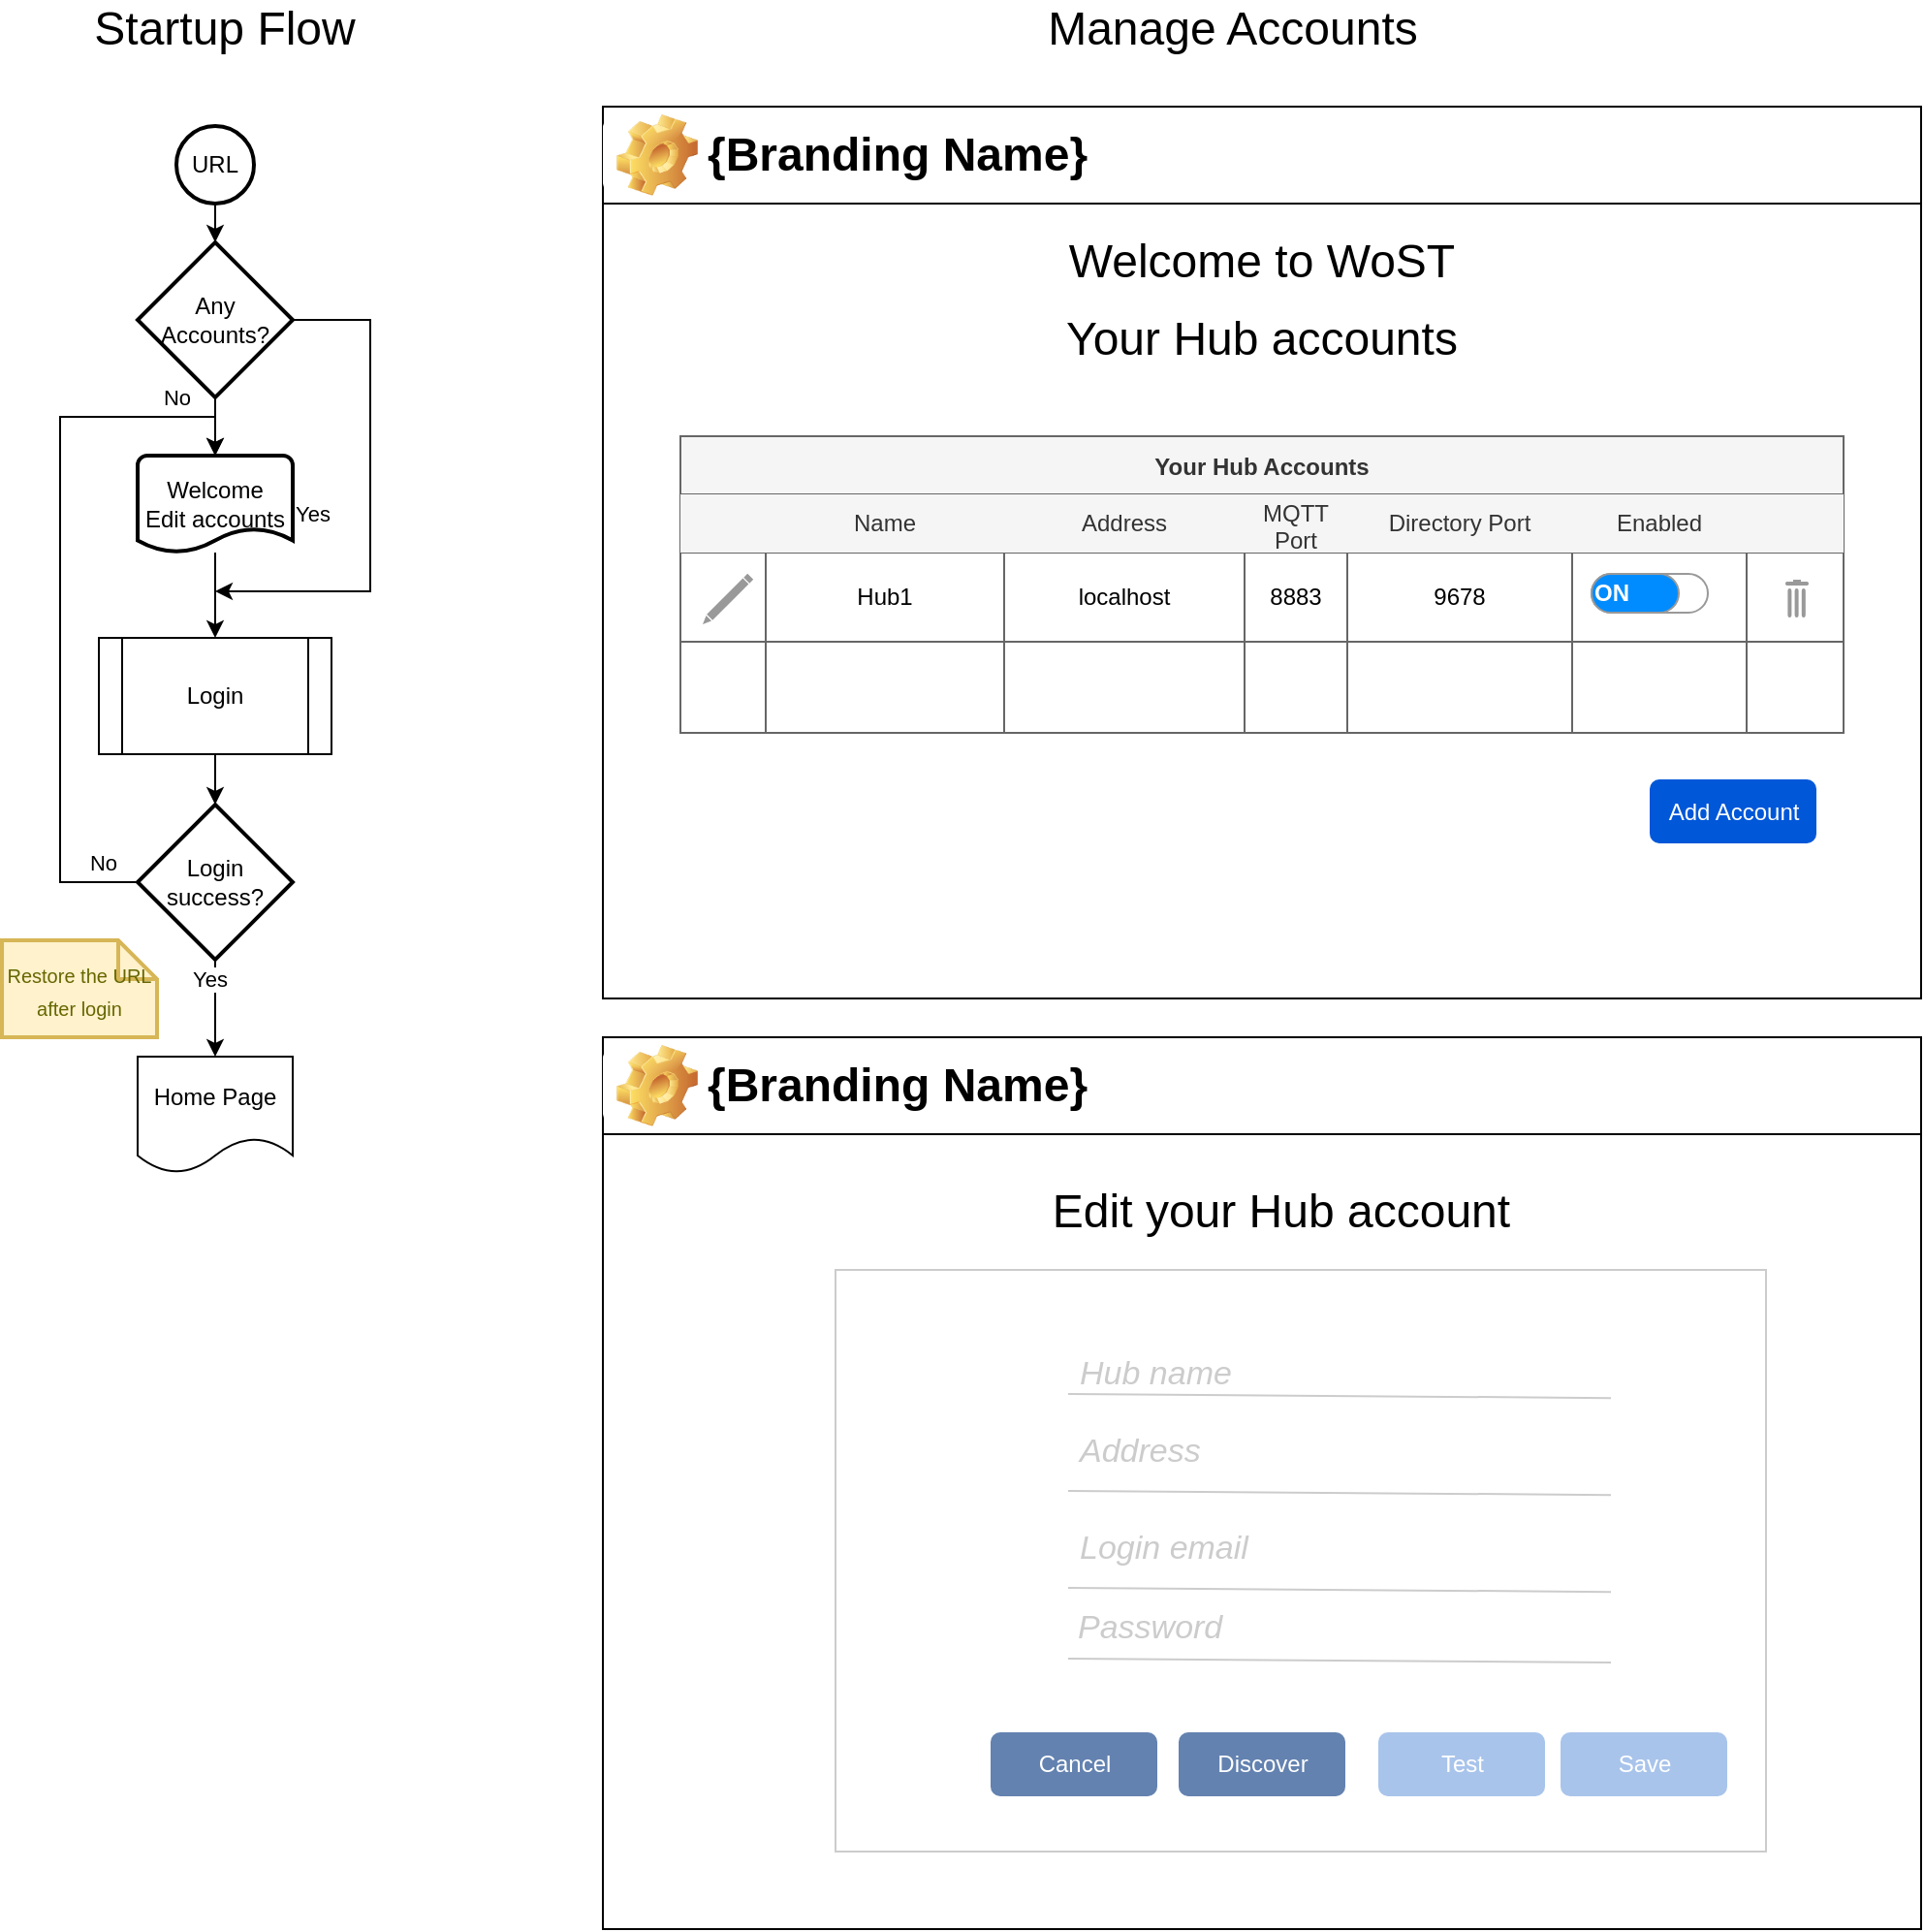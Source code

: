 <mxfile version="15.4.0" type="device"><diagram id="4iZ_DEmViyg9OYZN8Ayq" name="Page-1"><mxGraphModel dx="1102" dy="825" grid="1" gridSize="10" guides="1" tooltips="1" connect="1" arrows="1" fold="1" page="1" pageScale="1" pageWidth="1169" pageHeight="827" math="0" shadow="0"><root><mxCell id="0"/><mxCell id="1" parent="0"/><mxCell id="t2H3zgr40dFsmN0ldzfd-18" value="" style="rounded=0;whiteSpace=wrap;html=1;fontSize=24;fillColor=none;" parent="1" vertex="1"><mxGeometry x="400" y="110" width="680" height="460" as="geometry"/></mxCell><mxCell id="t2H3zgr40dFsmN0ldzfd-5" style="edgeStyle=orthogonalEdgeStyle;rounded=0;orthogonalLoop=1;jettySize=auto;html=1;entryX=0.5;entryY=0;entryDx=0;entryDy=0;entryPerimeter=0;" parent="1" source="t2H3zgr40dFsmN0ldzfd-1" target="t2H3zgr40dFsmN0ldzfd-3" edge="1"><mxGeometry relative="1" as="geometry"/></mxCell><mxCell id="t2H3zgr40dFsmN0ldzfd-1" value="URL" style="strokeWidth=2;html=1;shape=mxgraph.flowchart.start_2;whiteSpace=wrap;" parent="1" vertex="1"><mxGeometry x="180" y="120" width="40" height="40" as="geometry"/></mxCell><mxCell id="t2H3zgr40dFsmN0ldzfd-8" style="edgeStyle=orthogonalEdgeStyle;rounded=0;orthogonalLoop=1;jettySize=auto;html=1;entryX=0.5;entryY=0;entryDx=0;entryDy=0;" parent="1" source="t2H3zgr40dFsmN0ldzfd-2" target="UJhUohqMe_-m22NhGEF0-1" edge="1"><mxGeometry relative="1" as="geometry"/></mxCell><mxCell id="t2H3zgr40dFsmN0ldzfd-2" value="Welcome&lt;br&gt;Edit accounts" style="strokeWidth=2;html=1;shape=mxgraph.flowchart.document2;whiteSpace=wrap;size=0.25;" parent="1" vertex="1"><mxGeometry x="160" y="290" width="80" height="50" as="geometry"/></mxCell><mxCell id="t2H3zgr40dFsmN0ldzfd-6" style="edgeStyle=orthogonalEdgeStyle;rounded=0;orthogonalLoop=1;jettySize=auto;html=1;entryX=0.5;entryY=0;entryDx=0;entryDy=0;entryPerimeter=0;exitX=0.5;exitY=1;exitDx=0;exitDy=0;exitPerimeter=0;" parent="1" source="t2H3zgr40dFsmN0ldzfd-3" target="t2H3zgr40dFsmN0ldzfd-2" edge="1"><mxGeometry relative="1" as="geometry"/></mxCell><mxCell id="t2H3zgr40dFsmN0ldzfd-10" value="No" style="edgeLabel;html=1;align=center;verticalAlign=middle;resizable=0;points=[];" parent="t2H3zgr40dFsmN0ldzfd-6" vertex="1" connectable="0"><mxGeometry x="0.034" y="-1" relative="1" as="geometry"><mxPoint x="-19" y="-16" as="offset"/></mxGeometry></mxCell><mxCell id="t2H3zgr40dFsmN0ldzfd-13" style="edgeStyle=orthogonalEdgeStyle;rounded=0;orthogonalLoop=1;jettySize=auto;html=1;" parent="1" source="t2H3zgr40dFsmN0ldzfd-3" edge="1"><mxGeometry relative="1" as="geometry"><Array as="points"><mxPoint x="280" y="220"/><mxPoint x="280" y="360"/></Array><mxPoint x="200" y="360" as="targetPoint"/></mxGeometry></mxCell><mxCell id="t2H3zgr40dFsmN0ldzfd-3" value="Any Accounts?" style="strokeWidth=2;html=1;shape=mxgraph.flowchart.decision;whiteSpace=wrap;" parent="1" vertex="1"><mxGeometry x="160" y="180" width="80" height="80" as="geometry"/></mxCell><mxCell id="t2H3zgr40dFsmN0ldzfd-9" style="edgeStyle=orthogonalEdgeStyle;rounded=0;orthogonalLoop=1;jettySize=auto;html=1;exitX=0;exitY=0.5;exitDx=0;exitDy=0;exitPerimeter=0;" parent="1" source="t2H3zgr40dFsmN0ldzfd-7" edge="1"><mxGeometry relative="1" as="geometry"><mxPoint x="200" y="290" as="targetPoint"/><Array as="points"><mxPoint x="120" y="510"/><mxPoint x="120" y="270"/><mxPoint x="200" y="270"/></Array></mxGeometry></mxCell><mxCell id="t2H3zgr40dFsmN0ldzfd-11" value="No" style="edgeLabel;html=1;align=center;verticalAlign=middle;resizable=0;points=[];" parent="t2H3zgr40dFsmN0ldzfd-9" vertex="1" connectable="0"><mxGeometry x="-0.864" y="-1" relative="1" as="geometry"><mxPoint x="8" y="-9" as="offset"/></mxGeometry></mxCell><mxCell id="t2H3zgr40dFsmN0ldzfd-14" style="edgeStyle=orthogonalEdgeStyle;rounded=0;orthogonalLoop=1;jettySize=auto;html=1;entryX=0.5;entryY=0;entryDx=0;entryDy=0;" parent="1" source="t2H3zgr40dFsmN0ldzfd-7" target="t2H3zgr40dFsmN0ldzfd-12" edge="1"><mxGeometry relative="1" as="geometry"/></mxCell><mxCell id="t2H3zgr40dFsmN0ldzfd-15" value="Yes" style="edgeLabel;html=1;align=center;verticalAlign=middle;resizable=0;points=[];" parent="t2H3zgr40dFsmN0ldzfd-14" vertex="1" connectable="0"><mxGeometry x="-0.844" y="-1" relative="1" as="geometry"><mxPoint x="51" y="-234" as="offset"/></mxGeometry></mxCell><mxCell id="t2H3zgr40dFsmN0ldzfd-7" value="Login success?" style="strokeWidth=2;html=1;shape=mxgraph.flowchart.decision;whiteSpace=wrap;" parent="1" vertex="1"><mxGeometry x="160" y="470" width="80" height="80" as="geometry"/></mxCell><mxCell id="t2H3zgr40dFsmN0ldzfd-12" value="Home Page" style="shape=document;whiteSpace=wrap;html=1;boundedLbl=1;" parent="1" vertex="1"><mxGeometry x="160" y="600" width="80" height="60" as="geometry"/></mxCell><mxCell id="t2H3zgr40dFsmN0ldzfd-16" value="&lt;font style=&quot;font-size: 10px&quot;&gt;Restore the URL after login&lt;/font&gt;" style="shape=note;strokeWidth=2;fontSize=14;size=20;whiteSpace=wrap;html=1;fillColor=#fff2cc;strokeColor=#d6b656;fontColor=#666600;" parent="1" vertex="1"><mxGeometry x="90" y="540" width="80" height="50" as="geometry"/></mxCell><mxCell id="t2H3zgr40dFsmN0ldzfd-17" value="Startup Flow" style="text;html=1;strokeColor=none;fillColor=none;align=center;verticalAlign=middle;whiteSpace=wrap;rounded=0;fontSize=24;" parent="1" vertex="1"><mxGeometry x="110" y="60" width="190" height="20" as="geometry"/></mxCell><mxCell id="t2H3zgr40dFsmN0ldzfd-19" value="" style="rounded=0;whiteSpace=wrap;html=1;fontSize=24;" parent="1" vertex="1"><mxGeometry x="400" y="110" width="680" height="50" as="geometry"/></mxCell><mxCell id="t2H3zgr40dFsmN0ldzfd-20" value="Manage Accounts" style="text;html=1;strokeColor=none;fillColor=none;align=center;verticalAlign=middle;whiteSpace=wrap;rounded=0;fontSize=24;" parent="1" vertex="1"><mxGeometry x="550" y="60" width="350" height="20" as="geometry"/></mxCell><mxCell id="t2H3zgr40dFsmN0ldzfd-25" value="{Branding Name}" style="label;whiteSpace=wrap;html=1;image=img/clipart/Gear_128x128.png;fontSize=24;strokeColor=none;" parent="1" vertex="1"><mxGeometry x="400" y="115" width="280" height="40" as="geometry"/></mxCell><mxCell id="t2H3zgr40dFsmN0ldzfd-26" value="Welcome to WoST" style="text;html=1;strokeColor=none;fillColor=none;align=center;verticalAlign=middle;whiteSpace=wrap;rounded=0;fontSize=24;" parent="1" vertex="1"><mxGeometry x="590" y="180" width="300" height="20" as="geometry"/></mxCell><mxCell id="9vRIeXji8zq8PKknRbmj-1" value="Yes" style="edgeLabel;html=1;align=center;verticalAlign=middle;resizable=0;points=[];" parent="1" vertex="1" connectable="0"><mxGeometry x="197.0" y="560.167" as="geometry"/></mxCell><mxCell id="9vRIeXji8zq8PKknRbmj-2" value="Your Hub accounts" style="text;html=1;strokeColor=none;fillColor=none;align=center;verticalAlign=middle;whiteSpace=wrap;rounded=0;fontSize=24;" parent="1" vertex="1"><mxGeometry x="520" y="220" width="440" height="20" as="geometry"/></mxCell><mxCell id="9vRIeXji8zq8PKknRbmj-10" value="" style="rounded=0;whiteSpace=wrap;html=1;fontSize=24;fillColor=none;" parent="1" vertex="1"><mxGeometry x="400" y="590" width="680" height="460" as="geometry"/></mxCell><mxCell id="9vRIeXji8zq8PKknRbmj-11" value="" style="rounded=0;whiteSpace=wrap;html=1;fontSize=24;strokeColor=#CCCCCC;fillColor=#ffffff;align=right;" parent="1" vertex="1"><mxGeometry x="520" y="710" width="480" height="300" as="geometry"/></mxCell><mxCell id="9vRIeXji8zq8PKknRbmj-12" value="" style="rounded=0;whiteSpace=wrap;html=1;fontSize=24;" parent="1" vertex="1"><mxGeometry x="400" y="590" width="680" height="50" as="geometry"/></mxCell><mxCell id="9vRIeXji8zq8PKknRbmj-13" value="{Branding Name}" style="label;whiteSpace=wrap;html=1;image=img/clipart/Gear_128x128.png;fontSize=24;strokeColor=none;" parent="1" vertex="1"><mxGeometry x="400" y="595" width="280" height="40" as="geometry"/></mxCell><mxCell id="9vRIeXji8zq8PKknRbmj-15" value="Password" style="strokeWidth=1;shadow=0;dashed=0;align=center;html=1;shape=mxgraph.mockup.forms.pwField;mainText=;align=left;fontSize=17;spacingLeft=3;fillColor=#ffffff;fontColor=#CCCCCC;fontStyle=2;metaEdit=0;strokeColor=none;" parent="1" vertex="1"><mxGeometry x="640" y="880" width="280" height="30" as="geometry"/></mxCell><mxCell id="9vRIeXji8zq8PKknRbmj-16" value="&lt;font color=&quot;#cccccc&quot;&gt;&lt;i&gt;Login email&lt;/i&gt;&lt;/font&gt;" style="rounded=1;strokeWidth=1;shadow=0;dashed=0;align=center;html=1;shape=mxgraph.mockup.text.textBox;fontColor=#666666;align=left;fontSize=17;spacingLeft=4;spacingTop=-3;mainText=;fillColor=#ffffff;rounded=1;strokeColor=none;" parent="1" vertex="1"><mxGeometry x="640" y="840" width="280" height="30" as="geometry"/></mxCell><mxCell id="9vRIeXji8zq8PKknRbmj-18" value="" style="endArrow=none;html=1;fontSize=14;fontColor=#CCCCCC;entryX=1;entryY=1.085;entryDx=0;entryDy=0;entryPerimeter=0;exitX=0;exitY=1.016;exitDx=0;exitDy=0;exitPerimeter=0;strokeColor=#CCCCCC;" parent="1" source="9vRIeXji8zq8PKknRbmj-15" target="9vRIeXji8zq8PKknRbmj-15" edge="1"><mxGeometry width="50" height="50" relative="1" as="geometry"><mxPoint x="510" y="1080" as="sourcePoint"/><mxPoint x="560" y="1030" as="targetPoint"/></mxGeometry></mxCell><mxCell id="9vRIeXji8zq8PKknRbmj-19" value="" style="endArrow=none;html=1;fontSize=14;fontColor=#CCCCCC;entryX=1;entryY=1.085;entryDx=0;entryDy=0;entryPerimeter=0;exitX=0;exitY=1.016;exitDx=0;exitDy=0;exitPerimeter=0;strokeColor=#CCCCCC;" parent="1" edge="1"><mxGeometry width="50" height="50" relative="1" as="geometry"><mxPoint x="640" y="874" as="sourcePoint"/><mxPoint x="920" y="876.07" as="targetPoint"/></mxGeometry></mxCell><mxCell id="9vRIeXji8zq8PKknRbmj-20" value="Edit your Hub account" style="text;html=1;strokeColor=none;fillColor=none;align=center;verticalAlign=middle;whiteSpace=wrap;rounded=0;fontSize=24;" parent="1" vertex="1"><mxGeometry x="530" y="670" width="440" height="20" as="geometry"/></mxCell><mxCell id="9vRIeXji8zq8PKknRbmj-21" value="&lt;font color=&quot;#cccccc&quot;&gt;&lt;i&gt;Address&lt;/i&gt;&lt;/font&gt;" style="rounded=1;strokeWidth=1;shadow=0;dashed=0;align=center;html=1;shape=mxgraph.mockup.text.textBox;fontColor=#666666;align=left;fontSize=17;spacingLeft=4;spacingTop=-3;mainText=;fillColor=#ffffff;rounded=1;strokeColor=none;" parent="1" vertex="1"><mxGeometry x="640" y="790" width="280" height="30" as="geometry"/></mxCell><mxCell id="9vRIeXji8zq8PKknRbmj-22" value="" style="endArrow=none;html=1;fontSize=14;fontColor=#CCCCCC;entryX=1;entryY=1.085;entryDx=0;entryDy=0;entryPerimeter=0;exitX=0;exitY=1.016;exitDx=0;exitDy=0;exitPerimeter=0;strokeColor=#CCCCCC;" parent="1" edge="1"><mxGeometry width="50" height="50" relative="1" as="geometry"><mxPoint x="640" y="824" as="sourcePoint"/><mxPoint x="920" y="826.07" as="targetPoint"/></mxGeometry></mxCell><mxCell id="9vRIeXji8zq8PKknRbmj-23" value="&lt;font color=&quot;#cccccc&quot;&gt;&lt;i&gt;Hub name&lt;/i&gt;&lt;/font&gt;" style="rounded=1;strokeWidth=1;shadow=0;dashed=0;align=center;html=1;shape=mxgraph.mockup.text.textBox;fontColor=#666666;align=left;fontSize=17;spacingLeft=4;spacingTop=-3;mainText=;fillColor=#ffffff;rounded=1;strokeColor=none;" parent="1" vertex="1"><mxGeometry x="640" y="750" width="280" height="30" as="geometry"/></mxCell><mxCell id="9vRIeXji8zq8PKknRbmj-24" value="" style="endArrow=none;html=1;fontSize=14;fontColor=#CCCCCC;entryX=1;entryY=1.085;entryDx=0;entryDy=0;entryPerimeter=0;exitX=0;exitY=1.016;exitDx=0;exitDy=0;exitPerimeter=0;strokeColor=#CCCCCC;" parent="1" edge="1"><mxGeometry width="50" height="50" relative="1" as="geometry"><mxPoint x="640" y="774" as="sourcePoint"/><mxPoint x="920" y="776.07" as="targetPoint"/></mxGeometry></mxCell><mxCell id="9vRIeXji8zq8PKknRbmj-25" value="Test" style="rounded=1;fillColor=#A9C4EB;strokeColor=none;html=1;fontColor=#ffffff;align=center;verticalAlign=middle;fontStyle=0;fontSize=12;sketch=0;" parent="1" vertex="1"><mxGeometry x="800" y="948.5" width="86" height="33" as="geometry"/></mxCell><mxCell id="9vRIeXji8zq8PKknRbmj-27" value="Your Hub Accounts" style="shape=table;startSize=30;container=1;collapsible=0;childLayout=tableLayout;fontStyle=1;align=center;pointerEvents=1;fillColor=#f5f5f5;strokeColor=#666666;fontColor=#333333;" parent="1" vertex="1"><mxGeometry x="440" y="280" width="600" height="153" as="geometry"/></mxCell><mxCell id="9vRIeXji8zq8PKknRbmj-28" value="" style="shape=partialRectangle;html=1;whiteSpace=wrap;collapsible=0;dropTarget=0;pointerEvents=0;fillColor=none;top=0;left=0;bottom=0;right=0;points=[[0,0.5],[1,0.5]];portConstraint=eastwest;" parent="9vRIeXji8zq8PKknRbmj-27" vertex="1"><mxGeometry y="30" width="600" height="30" as="geometry"/></mxCell><mxCell id="F6vkICdX8q4eRdwanmOh-9" style="shape=partialRectangle;html=1;whiteSpace=wrap;connectable=0;fillColor=#f5f5f5;top=0;left=0;bottom=0;right=0;overflow=hidden;pointerEvents=1;strokeColor=#666666;fontColor=#333333;" parent="9vRIeXji8zq8PKknRbmj-28" vertex="1"><mxGeometry width="44" height="30" as="geometry"><mxRectangle width="44" height="30" as="alternateBounds"/></mxGeometry></mxCell><mxCell id="9vRIeXji8zq8PKknRbmj-29" value="Name" style="shape=partialRectangle;html=1;whiteSpace=wrap;connectable=0;fillColor=#f5f5f5;top=0;left=0;bottom=0;right=0;overflow=hidden;pointerEvents=1;strokeColor=#666666;fontColor=#333333;" parent="9vRIeXji8zq8PKknRbmj-28" vertex="1"><mxGeometry x="44" width="123" height="30" as="geometry"><mxRectangle width="123" height="30" as="alternateBounds"/></mxGeometry></mxCell><mxCell id="9vRIeXji8zq8PKknRbmj-30" value="Address" style="shape=partialRectangle;html=1;whiteSpace=wrap;connectable=0;fillColor=#f5f5f5;top=0;left=0;bottom=0;right=0;overflow=hidden;pointerEvents=1;strokeColor=#666666;fontColor=#333333;" parent="9vRIeXji8zq8PKknRbmj-28" vertex="1"><mxGeometry x="167" width="124" height="30" as="geometry"><mxRectangle width="124" height="30" as="alternateBounds"/></mxGeometry></mxCell><mxCell id="9vRIeXji8zq8PKknRbmj-31" value="MQTT Port" style="shape=partialRectangle;html=1;whiteSpace=wrap;connectable=0;fillColor=#f5f5f5;top=0;left=0;bottom=0;right=0;overflow=hidden;pointerEvents=1;strokeColor=#666666;fontColor=#333333;" parent="9vRIeXji8zq8PKknRbmj-28" vertex="1"><mxGeometry x="291" width="53" height="30" as="geometry"><mxRectangle width="53" height="30" as="alternateBounds"/></mxGeometry></mxCell><mxCell id="9vRIeXji8zq8PKknRbmj-59" value="Directory Port" style="shape=partialRectangle;html=1;whiteSpace=wrap;connectable=0;fillColor=#f5f5f5;top=0;left=0;bottom=0;right=0;overflow=hidden;pointerEvents=1;strokeColor=#666666;fontColor=#333333;" parent="9vRIeXji8zq8PKknRbmj-28" vertex="1"><mxGeometry x="344" width="116" height="30" as="geometry"><mxRectangle width="116" height="30" as="alternateBounds"/></mxGeometry></mxCell><mxCell id="9vRIeXji8zq8PKknRbmj-62" value="Enabled" style="shape=partialRectangle;html=1;whiteSpace=wrap;connectable=0;fillColor=#f5f5f5;top=0;left=0;bottom=0;right=0;overflow=hidden;pointerEvents=1;strokeColor=#666666;fontColor=#333333;" parent="9vRIeXji8zq8PKknRbmj-28" vertex="1"><mxGeometry x="460" width="90" height="30" as="geometry"><mxRectangle width="90" height="30" as="alternateBounds"/></mxGeometry></mxCell><mxCell id="F6vkICdX8q4eRdwanmOh-3" style="shape=partialRectangle;html=1;whiteSpace=wrap;connectable=0;fillColor=#f5f5f5;top=0;left=0;bottom=0;right=0;overflow=hidden;pointerEvents=1;strokeColor=#666666;fontColor=#333333;" parent="9vRIeXji8zq8PKknRbmj-28" vertex="1"><mxGeometry x="550" width="50" height="30" as="geometry"><mxRectangle width="50" height="30" as="alternateBounds"/></mxGeometry></mxCell><mxCell id="9vRIeXji8zq8PKknRbmj-32" value="" style="shape=partialRectangle;html=1;whiteSpace=wrap;collapsible=0;dropTarget=0;pointerEvents=0;fillColor=none;top=0;left=0;bottom=0;right=0;points=[[0,0.5],[1,0.5]];portConstraint=eastwest;" parent="9vRIeXji8zq8PKknRbmj-27" vertex="1"><mxGeometry y="60" width="600" height="46" as="geometry"/></mxCell><mxCell id="F6vkICdX8q4eRdwanmOh-10" style="shape=partialRectangle;html=1;whiteSpace=wrap;connectable=0;fillColor=none;top=0;left=0;bottom=0;right=0;overflow=hidden;pointerEvents=1;" parent="9vRIeXji8zq8PKknRbmj-32" vertex="1"><mxGeometry width="44" height="46" as="geometry"><mxRectangle width="44" height="46" as="alternateBounds"/></mxGeometry></mxCell><mxCell id="9vRIeXji8zq8PKknRbmj-33" value="Hub1" style="shape=partialRectangle;html=1;whiteSpace=wrap;connectable=0;fillColor=none;top=0;left=0;bottom=0;right=0;overflow=hidden;pointerEvents=1;" parent="9vRIeXji8zq8PKknRbmj-32" vertex="1"><mxGeometry x="44" width="123" height="46" as="geometry"><mxRectangle width="123" height="46" as="alternateBounds"/></mxGeometry></mxCell><mxCell id="9vRIeXji8zq8PKknRbmj-34" value="localhost" style="shape=partialRectangle;html=1;whiteSpace=wrap;connectable=0;fillColor=none;top=0;left=0;bottom=0;right=0;overflow=hidden;pointerEvents=1;" parent="9vRIeXji8zq8PKknRbmj-32" vertex="1"><mxGeometry x="167" width="124" height="46" as="geometry"><mxRectangle width="124" height="46" as="alternateBounds"/></mxGeometry></mxCell><mxCell id="9vRIeXji8zq8PKknRbmj-35" value="8883" style="shape=partialRectangle;html=1;whiteSpace=wrap;connectable=0;fillColor=none;top=0;left=0;bottom=0;right=0;overflow=hidden;pointerEvents=1;" parent="9vRIeXji8zq8PKknRbmj-32" vertex="1"><mxGeometry x="291" width="53" height="46" as="geometry"><mxRectangle width="53" height="46" as="alternateBounds"/></mxGeometry></mxCell><mxCell id="9vRIeXji8zq8PKknRbmj-60" value="9678" style="shape=partialRectangle;html=1;whiteSpace=wrap;connectable=0;fillColor=none;top=0;left=0;bottom=0;right=0;overflow=hidden;pointerEvents=1;" parent="9vRIeXji8zq8PKknRbmj-32" vertex="1"><mxGeometry x="344" width="116" height="46" as="geometry"><mxRectangle width="116" height="46" as="alternateBounds"/></mxGeometry></mxCell><mxCell id="9vRIeXji8zq8PKknRbmj-63" style="shape=partialRectangle;html=1;whiteSpace=wrap;connectable=0;fillColor=none;top=0;left=0;bottom=0;right=0;overflow=hidden;pointerEvents=1;" parent="9vRIeXji8zq8PKknRbmj-32" vertex="1"><mxGeometry x="460" width="90" height="46" as="geometry"><mxRectangle width="90" height="46" as="alternateBounds"/></mxGeometry></mxCell><mxCell id="F6vkICdX8q4eRdwanmOh-4" style="shape=partialRectangle;html=1;whiteSpace=wrap;connectable=0;fillColor=none;top=0;left=0;bottom=0;right=0;overflow=hidden;pointerEvents=1;" parent="9vRIeXji8zq8PKknRbmj-32" vertex="1"><mxGeometry x="550" width="50" height="46" as="geometry"><mxRectangle width="50" height="46" as="alternateBounds"/></mxGeometry></mxCell><mxCell id="9vRIeXji8zq8PKknRbmj-36" value="" style="shape=partialRectangle;html=1;whiteSpace=wrap;collapsible=0;dropTarget=0;pointerEvents=0;fillColor=none;top=0;left=0;bottom=0;right=0;points=[[0,0.5],[1,0.5]];portConstraint=eastwest;" parent="9vRIeXji8zq8PKknRbmj-27" vertex="1"><mxGeometry y="106" width="600" height="47" as="geometry"/></mxCell><mxCell id="F6vkICdX8q4eRdwanmOh-11" style="shape=partialRectangle;html=1;whiteSpace=wrap;connectable=0;fillColor=none;top=0;left=0;bottom=0;right=0;overflow=hidden;pointerEvents=1;" parent="9vRIeXji8zq8PKknRbmj-36" vertex="1"><mxGeometry width="44" height="47" as="geometry"><mxRectangle width="44" height="47" as="alternateBounds"/></mxGeometry></mxCell><mxCell id="9vRIeXji8zq8PKknRbmj-37" value="" style="shape=partialRectangle;html=1;whiteSpace=wrap;connectable=0;fillColor=none;top=0;left=0;bottom=0;right=0;overflow=hidden;pointerEvents=1;" parent="9vRIeXji8zq8PKknRbmj-36" vertex="1"><mxGeometry x="44" width="123" height="47" as="geometry"><mxRectangle width="123" height="47" as="alternateBounds"/></mxGeometry></mxCell><mxCell id="9vRIeXji8zq8PKknRbmj-38" value="" style="shape=partialRectangle;html=1;whiteSpace=wrap;connectable=0;fillColor=none;top=0;left=0;bottom=0;right=0;overflow=hidden;pointerEvents=1;" parent="9vRIeXji8zq8PKknRbmj-36" vertex="1"><mxGeometry x="167" width="124" height="47" as="geometry"><mxRectangle width="124" height="47" as="alternateBounds"/></mxGeometry></mxCell><mxCell id="9vRIeXji8zq8PKknRbmj-39" value="" style="shape=partialRectangle;html=1;whiteSpace=wrap;connectable=0;fillColor=none;top=0;left=0;bottom=0;right=0;overflow=hidden;pointerEvents=1;" parent="9vRIeXji8zq8PKknRbmj-36" vertex="1"><mxGeometry x="291" width="53" height="47" as="geometry"><mxRectangle width="53" height="47" as="alternateBounds"/></mxGeometry></mxCell><mxCell id="9vRIeXji8zq8PKknRbmj-61" style="shape=partialRectangle;html=1;whiteSpace=wrap;connectable=0;fillColor=none;top=0;left=0;bottom=0;right=0;overflow=hidden;pointerEvents=1;" parent="9vRIeXji8zq8PKknRbmj-36" vertex="1"><mxGeometry x="344" width="116" height="47" as="geometry"><mxRectangle width="116" height="47" as="alternateBounds"/></mxGeometry></mxCell><mxCell id="9vRIeXji8zq8PKknRbmj-64" style="shape=partialRectangle;html=1;whiteSpace=wrap;connectable=0;fillColor=none;top=0;left=0;bottom=0;right=0;overflow=hidden;pointerEvents=1;" parent="9vRIeXji8zq8PKknRbmj-36" vertex="1"><mxGeometry x="460" width="90" height="47" as="geometry"><mxRectangle width="90" height="47" as="alternateBounds"/></mxGeometry></mxCell><mxCell id="F6vkICdX8q4eRdwanmOh-5" style="shape=partialRectangle;html=1;whiteSpace=wrap;connectable=0;fillColor=none;top=0;left=0;bottom=0;right=0;overflow=hidden;pointerEvents=1;" parent="9vRIeXji8zq8PKknRbmj-36" vertex="1"><mxGeometry x="550" width="50" height="47" as="geometry"><mxRectangle width="50" height="47" as="alternateBounds"/></mxGeometry></mxCell><mxCell id="9vRIeXji8zq8PKknRbmj-66" value="ON" style="strokeWidth=1;shadow=0;dashed=0;align=center;html=1;shape=mxgraph.mockup.buttons.onOffButton;gradientColor=none;strokeColor=#999999;buttonState=on;fillColor2=#008cff;fontColor=#ffffff;fontSize=12;mainText=;spacingRight=40;fontStyle=1;" parent="1" vertex="1"><mxGeometry x="910" y="351" width="60" height="20" as="geometry"/></mxCell><mxCell id="F6vkICdX8q4eRdwanmOh-1" value="Add Account" style="rounded=1;fillColor=#0057D8;strokeColor=none;html=1;fontColor=#ffffff;align=center;verticalAlign=middle;fontStyle=0;fontSize=12;sketch=0;" parent="1" vertex="1"><mxGeometry x="940" y="457" width="86" height="33" as="geometry"/></mxCell><mxCell id="F6vkICdX8q4eRdwanmOh-2" value="" style="strokeColor=none;verticalLabelPosition=bottom;shadow=0;dashed=0;verticalAlign=top;strokeWidth=2;html=1;shape=mxgraph.mockup.misc.trashcanIcon;" parent="1" vertex="1"><mxGeometry x="1006" y="351" width="20" height="25" as="geometry"/></mxCell><mxCell id="F6vkICdX8q4eRdwanmOh-6" value="Save" style="rounded=1;fillColor=#A9C4EB;strokeColor=none;html=1;fontColor=#ffffff;align=center;verticalAlign=middle;fontStyle=0;fontSize=12;sketch=0;" parent="1" vertex="1"><mxGeometry x="894" y="948.5" width="86" height="33" as="geometry"/></mxCell><mxCell id="F6vkICdX8q4eRdwanmOh-7" value="" style="strokeColor=none;verticalLabelPosition=bottom;shadow=0;dashed=0;verticalAlign=top;strokeWidth=2;html=1;shape=mxgraph.mockup.misc.editIcon;" parent="1" vertex="1"><mxGeometry x="450" y="348.5" width="30" height="30" as="geometry"/></mxCell><mxCell id="F6vkICdX8q4eRdwanmOh-12" value="Discover" style="rounded=1;fillColor=#6382B0;strokeColor=none;html=1;fontColor=#ffffff;align=center;verticalAlign=middle;fontStyle=0;fontSize=12;sketch=0;" parent="1" vertex="1"><mxGeometry x="697" y="948.5" width="86" height="33" as="geometry"/></mxCell><mxCell id="UJhUohqMe_-m22NhGEF0-3" style="edgeStyle=orthogonalEdgeStyle;rounded=0;orthogonalLoop=1;jettySize=auto;html=1;exitX=0.5;exitY=1;exitDx=0;exitDy=0;entryX=0.5;entryY=0;entryDx=0;entryDy=0;entryPerimeter=0;" edge="1" parent="1" source="UJhUohqMe_-m22NhGEF0-1" target="t2H3zgr40dFsmN0ldzfd-7"><mxGeometry relative="1" as="geometry"/></mxCell><mxCell id="UJhUohqMe_-m22NhGEF0-1" value="Login" style="shape=process;whiteSpace=wrap;html=1;backgroundOutline=1;" vertex="1" parent="1"><mxGeometry x="140" y="384" width="120" height="60" as="geometry"/></mxCell><mxCell id="UJhUohqMe_-m22NhGEF0-4" value="Cancel" style="rounded=1;fillColor=#6382B0;strokeColor=none;html=1;fontColor=#ffffff;align=center;verticalAlign=middle;fontStyle=0;fontSize=12;sketch=0;" vertex="1" parent="1"><mxGeometry x="600" y="948.5" width="86" height="33" as="geometry"/></mxCell></root></mxGraphModel></diagram></mxfile>